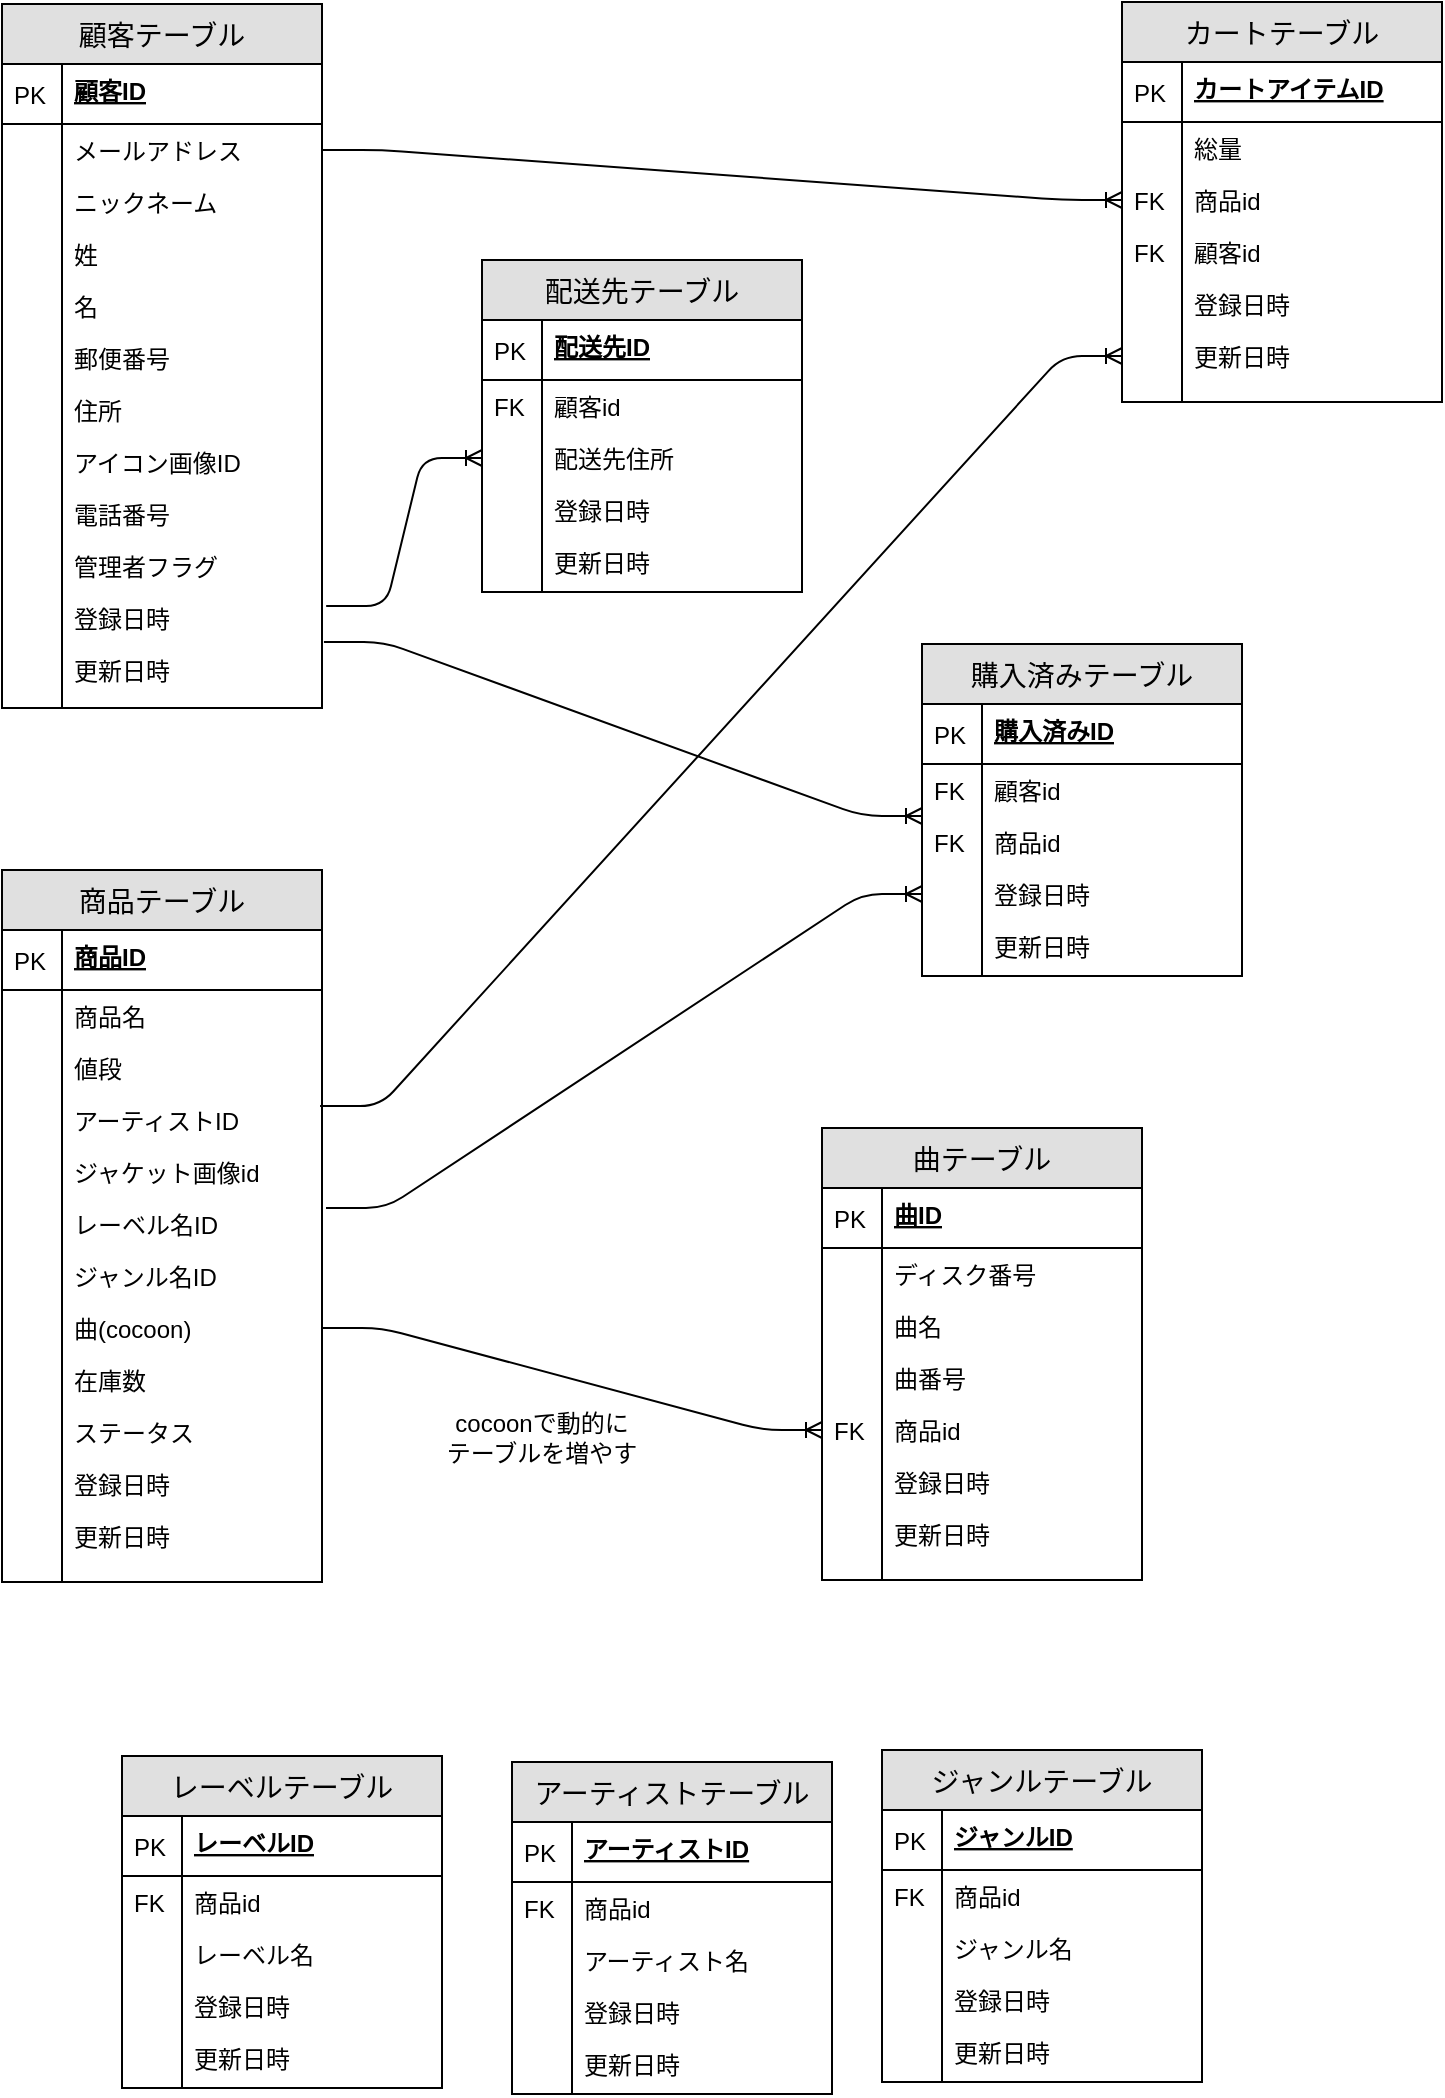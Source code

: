 <mxfile version="10.8.7" type="github"><diagram id="j4deBGUTTM5WUYpIcItX" name="ER"><mxGraphModel dx="918" dy="592" grid="1" gridSize="10" guides="1" tooltips="1" connect="1" arrows="1" fold="1" page="1" pageScale="1" pageWidth="2339" pageHeight="3300" math="0" shadow="0"><root><mxCell id="0"/><mxCell id="1" parent="0"/><mxCell id="TV6DeIS1_IVo76_vO-sN-1" value="顧客テーブル" style="swimlane;fontStyle=0;childLayout=stackLayout;horizontal=1;startSize=30;fillColor=#e0e0e0;horizontalStack=0;resizeParent=1;resizeParentMax=0;resizeLast=0;collapsible=1;marginBottom=0;swimlaneFillColor=#ffffff;align=center;fontSize=14;" parent="1" vertex="1"><mxGeometry x="40" y="40" width="160" height="352" as="geometry"/></mxCell><mxCell id="TV6DeIS1_IVo76_vO-sN-2" value="顧客ID&#10;" style="shape=partialRectangle;top=0;left=0;right=0;bottom=1;align=left;verticalAlign=top;fillColor=none;spacingLeft=34;spacingRight=4;overflow=hidden;rotatable=0;points=[[0,0.5],[1,0.5]];portConstraint=eastwest;dropTarget=0;fontStyle=5;fontSize=12;" parent="TV6DeIS1_IVo76_vO-sN-1" vertex="1"><mxGeometry y="30" width="160" height="30" as="geometry"/></mxCell><mxCell id="TV6DeIS1_IVo76_vO-sN-3" value="PK" style="shape=partialRectangle;top=0;left=0;bottom=0;fillColor=none;align=left;verticalAlign=middle;spacingLeft=4;spacingRight=4;overflow=hidden;rotatable=0;points=[];portConstraint=eastwest;part=1;fontSize=12;" parent="TV6DeIS1_IVo76_vO-sN-2" vertex="1" connectable="0"><mxGeometry width="30" height="30" as="geometry"/></mxCell><mxCell id="TV6DeIS1_IVo76_vO-sN-4" value="メールアドレス" style="shape=partialRectangle;top=0;left=0;right=0;bottom=0;align=left;verticalAlign=top;fillColor=none;spacingLeft=34;spacingRight=4;overflow=hidden;rotatable=0;points=[[0,0.5],[1,0.5]];portConstraint=eastwest;dropTarget=0;fontSize=12;" parent="TV6DeIS1_IVo76_vO-sN-1" vertex="1"><mxGeometry y="60" width="160" height="26" as="geometry"/></mxCell><mxCell id="TV6DeIS1_IVo76_vO-sN-5" value="" style="shape=partialRectangle;top=0;left=0;bottom=0;fillColor=none;align=left;verticalAlign=top;spacingLeft=4;spacingRight=4;overflow=hidden;rotatable=0;points=[];portConstraint=eastwest;part=1;fontSize=12;" parent="TV6DeIS1_IVo76_vO-sN-4" vertex="1" connectable="0"><mxGeometry width="30" height="26" as="geometry"/></mxCell><mxCell id="TV6DeIS1_IVo76_vO-sN-6" value="ニックネーム" style="shape=partialRectangle;top=0;left=0;right=0;bottom=0;align=left;verticalAlign=top;fillColor=none;spacingLeft=34;spacingRight=4;overflow=hidden;rotatable=0;points=[[0,0.5],[1,0.5]];portConstraint=eastwest;dropTarget=0;fontSize=12;" parent="TV6DeIS1_IVo76_vO-sN-1" vertex="1"><mxGeometry y="86" width="160" height="26" as="geometry"/></mxCell><mxCell id="TV6DeIS1_IVo76_vO-sN-7" value="" style="shape=partialRectangle;top=0;left=0;bottom=0;fillColor=none;align=left;verticalAlign=top;spacingLeft=4;spacingRight=4;overflow=hidden;rotatable=0;points=[];portConstraint=eastwest;part=1;fontSize=12;" parent="TV6DeIS1_IVo76_vO-sN-6" vertex="1" connectable="0"><mxGeometry width="30" height="26" as="geometry"/></mxCell><mxCell id="TV6DeIS1_IVo76_vO-sN-8" value="姓" style="shape=partialRectangle;top=0;left=0;right=0;bottom=0;align=left;verticalAlign=top;fillColor=none;spacingLeft=34;spacingRight=4;overflow=hidden;rotatable=0;points=[[0,0.5],[1,0.5]];portConstraint=eastwest;dropTarget=0;fontSize=12;" parent="TV6DeIS1_IVo76_vO-sN-1" vertex="1"><mxGeometry y="112" width="160" height="26" as="geometry"/></mxCell><mxCell id="TV6DeIS1_IVo76_vO-sN-9" value="" style="shape=partialRectangle;top=0;left=0;bottom=0;fillColor=none;align=left;verticalAlign=top;spacingLeft=4;spacingRight=4;overflow=hidden;rotatable=0;points=[];portConstraint=eastwest;part=1;fontSize=12;" parent="TV6DeIS1_IVo76_vO-sN-8" vertex="1" connectable="0"><mxGeometry width="30" height="26" as="geometry"/></mxCell><mxCell id="k_5sdyVenxP-10PPufpc-1" value="名" style="shape=partialRectangle;top=0;left=0;right=0;bottom=0;align=left;verticalAlign=top;fillColor=none;spacingLeft=34;spacingRight=4;overflow=hidden;rotatable=0;points=[[0,0.5],[1,0.5]];portConstraint=eastwest;dropTarget=0;fontSize=12;" parent="TV6DeIS1_IVo76_vO-sN-1" vertex="1"><mxGeometry y="138" width="160" height="26" as="geometry"/></mxCell><mxCell id="k_5sdyVenxP-10PPufpc-2" value="" style="shape=partialRectangle;top=0;left=0;bottom=0;fillColor=none;align=left;verticalAlign=top;spacingLeft=4;spacingRight=4;overflow=hidden;rotatable=0;points=[];portConstraint=eastwest;part=1;fontSize=12;" parent="k_5sdyVenxP-10PPufpc-1" vertex="1" connectable="0"><mxGeometry width="30" height="26" as="geometry"/></mxCell><mxCell id="R2SlFl2XiFBd5JuxxcRJ-7" value="郵便番号" style="shape=partialRectangle;top=0;left=0;right=0;bottom=0;align=left;verticalAlign=top;fillColor=none;spacingLeft=34;spacingRight=4;overflow=hidden;rotatable=0;points=[[0,0.5],[1,0.5]];portConstraint=eastwest;dropTarget=0;fontSize=12;" parent="TV6DeIS1_IVo76_vO-sN-1" vertex="1"><mxGeometry y="164" width="160" height="26" as="geometry"/></mxCell><mxCell id="R2SlFl2XiFBd5JuxxcRJ-8" value="" style="shape=partialRectangle;top=0;left=0;bottom=0;fillColor=none;align=left;verticalAlign=top;spacingLeft=4;spacingRight=4;overflow=hidden;rotatable=0;points=[];portConstraint=eastwest;part=1;fontSize=12;" parent="R2SlFl2XiFBd5JuxxcRJ-7" vertex="1" connectable="0"><mxGeometry width="30" height="26" as="geometry"/></mxCell><mxCell id="R2SlFl2XiFBd5JuxxcRJ-11" value="住所" style="shape=partialRectangle;top=0;left=0;right=0;bottom=0;align=left;verticalAlign=top;fillColor=none;spacingLeft=34;spacingRight=4;overflow=hidden;rotatable=0;points=[[0,0.5],[1,0.5]];portConstraint=eastwest;dropTarget=0;fontSize=12;" parent="TV6DeIS1_IVo76_vO-sN-1" vertex="1"><mxGeometry y="190" width="160" height="26" as="geometry"/></mxCell><mxCell id="R2SlFl2XiFBd5JuxxcRJ-12" value="" style="shape=partialRectangle;top=0;left=0;bottom=0;fillColor=none;align=left;verticalAlign=top;spacingLeft=4;spacingRight=4;overflow=hidden;rotatable=0;points=[];portConstraint=eastwest;part=1;fontSize=12;" parent="R2SlFl2XiFBd5JuxxcRJ-11" vertex="1" connectable="0"><mxGeometry width="30" height="26" as="geometry"/></mxCell><mxCell id="R2SlFl2XiFBd5JuxxcRJ-17" value="アイコン画像ID" style="shape=partialRectangle;top=0;left=0;right=0;bottom=0;align=left;verticalAlign=top;fillColor=none;spacingLeft=34;spacingRight=4;overflow=hidden;rotatable=0;points=[[0,0.5],[1,0.5]];portConstraint=eastwest;dropTarget=0;fontSize=12;" parent="TV6DeIS1_IVo76_vO-sN-1" vertex="1"><mxGeometry y="216" width="160" height="26" as="geometry"/></mxCell><mxCell id="R2SlFl2XiFBd5JuxxcRJ-18" value="" style="shape=partialRectangle;top=0;left=0;bottom=0;fillColor=none;align=left;verticalAlign=top;spacingLeft=4;spacingRight=4;overflow=hidden;rotatable=0;points=[];portConstraint=eastwest;part=1;fontSize=12;" parent="R2SlFl2XiFBd5JuxxcRJ-17" vertex="1" connectable="0"><mxGeometry width="30" height="26" as="geometry"/></mxCell><mxCell id="R2SlFl2XiFBd5JuxxcRJ-9" value="電話番号" style="shape=partialRectangle;top=0;left=0;right=0;bottom=0;align=left;verticalAlign=top;fillColor=none;spacingLeft=34;spacingRight=4;overflow=hidden;rotatable=0;points=[[0,0.5],[1,0.5]];portConstraint=eastwest;dropTarget=0;fontSize=12;" parent="TV6DeIS1_IVo76_vO-sN-1" vertex="1"><mxGeometry y="242" width="160" height="26" as="geometry"/></mxCell><mxCell id="R2SlFl2XiFBd5JuxxcRJ-10" value="" style="shape=partialRectangle;top=0;left=0;bottom=0;fillColor=none;align=left;verticalAlign=top;spacingLeft=4;spacingRight=4;overflow=hidden;rotatable=0;points=[];portConstraint=eastwest;part=1;fontSize=12;" parent="R2SlFl2XiFBd5JuxxcRJ-9" vertex="1" connectable="0"><mxGeometry width="30" height="26" as="geometry"/></mxCell><mxCell id="k_5sdyVenxP-10PPufpc-4" value="管理者フラグ" style="shape=partialRectangle;top=0;left=0;right=0;bottom=0;align=left;verticalAlign=top;fillColor=none;spacingLeft=34;spacingRight=4;overflow=hidden;rotatable=0;points=[[0,0.5],[1,0.5]];portConstraint=eastwest;dropTarget=0;fontSize=12;" parent="TV6DeIS1_IVo76_vO-sN-1" vertex="1"><mxGeometry y="268" width="160" height="26" as="geometry"/></mxCell><mxCell id="k_5sdyVenxP-10PPufpc-5" value="" style="shape=partialRectangle;top=0;left=0;bottom=0;fillColor=none;align=left;verticalAlign=top;spacingLeft=4;spacingRight=4;overflow=hidden;rotatable=0;points=[];portConstraint=eastwest;part=1;fontSize=12;" parent="k_5sdyVenxP-10PPufpc-4" vertex="1" connectable="0"><mxGeometry width="30" height="26" as="geometry"/></mxCell><mxCell id="R2SlFl2XiFBd5JuxxcRJ-15" value="登録日時" style="shape=partialRectangle;top=0;left=0;right=0;bottom=0;align=left;verticalAlign=top;fillColor=none;spacingLeft=34;spacingRight=4;overflow=hidden;rotatable=0;points=[[0,0.5],[1,0.5]];portConstraint=eastwest;dropTarget=0;fontSize=12;" parent="TV6DeIS1_IVo76_vO-sN-1" vertex="1"><mxGeometry y="294" width="160" height="26" as="geometry"/></mxCell><mxCell id="R2SlFl2XiFBd5JuxxcRJ-16" value="" style="shape=partialRectangle;top=0;left=0;bottom=0;fillColor=none;align=left;verticalAlign=top;spacingLeft=4;spacingRight=4;overflow=hidden;rotatable=0;points=[];portConstraint=eastwest;part=1;fontSize=12;" parent="R2SlFl2XiFBd5JuxxcRJ-15" vertex="1" connectable="0"><mxGeometry width="30" height="26" as="geometry"/></mxCell><mxCell id="R2SlFl2XiFBd5JuxxcRJ-13" value="更新日時" style="shape=partialRectangle;top=0;left=0;right=0;bottom=0;align=left;verticalAlign=top;fillColor=none;spacingLeft=34;spacingRight=4;overflow=hidden;rotatable=0;points=[[0,0.5],[1,0.5]];portConstraint=eastwest;dropTarget=0;fontSize=12;" parent="TV6DeIS1_IVo76_vO-sN-1" vertex="1"><mxGeometry y="320" width="160" height="26" as="geometry"/></mxCell><mxCell id="R2SlFl2XiFBd5JuxxcRJ-14" value="" style="shape=partialRectangle;top=0;left=0;bottom=0;fillColor=none;align=left;verticalAlign=top;spacingLeft=4;spacingRight=4;overflow=hidden;rotatable=0;points=[];portConstraint=eastwest;part=1;fontSize=12;" parent="R2SlFl2XiFBd5JuxxcRJ-13" vertex="1" connectable="0"><mxGeometry width="30" height="26" as="geometry"/></mxCell><mxCell id="TV6DeIS1_IVo76_vO-sN-10" value="" style="shape=partialRectangle;top=0;left=0;right=0;bottom=0;align=left;verticalAlign=top;fillColor=none;spacingLeft=34;spacingRight=4;overflow=hidden;rotatable=0;points=[[0,0.5],[1,0.5]];portConstraint=eastwest;dropTarget=0;fontSize=12;" parent="TV6DeIS1_IVo76_vO-sN-1" vertex="1"><mxGeometry y="346" width="160" height="6" as="geometry"/></mxCell><mxCell id="TV6DeIS1_IVo76_vO-sN-11" value="" style="shape=partialRectangle;top=0;left=0;bottom=0;fillColor=none;align=left;verticalAlign=top;spacingLeft=4;spacingRight=4;overflow=hidden;rotatable=0;points=[];portConstraint=eastwest;part=1;fontSize=12;" parent="TV6DeIS1_IVo76_vO-sN-10" vertex="1" connectable="0"><mxGeometry width="30" height="6" as="geometry"/></mxCell><mxCell id="R2SlFl2XiFBd5JuxxcRJ-26" value="商品テーブル" style="swimlane;fontStyle=0;childLayout=stackLayout;horizontal=1;startSize=30;fillColor=#e0e0e0;horizontalStack=0;resizeParent=1;resizeParentMax=0;resizeLast=0;collapsible=1;marginBottom=0;swimlaneFillColor=#ffffff;align=center;fontSize=14;" parent="1" vertex="1"><mxGeometry x="40" y="473" width="160" height="356" as="geometry"/></mxCell><mxCell id="R2SlFl2XiFBd5JuxxcRJ-27" value="商品ID&#10;" style="shape=partialRectangle;top=0;left=0;right=0;bottom=1;align=left;verticalAlign=top;fillColor=none;spacingLeft=34;spacingRight=4;overflow=hidden;rotatable=0;points=[[0,0.5],[1,0.5]];portConstraint=eastwest;dropTarget=0;fontStyle=5;fontSize=12;" parent="R2SlFl2XiFBd5JuxxcRJ-26" vertex="1"><mxGeometry y="30" width="160" height="30" as="geometry"/></mxCell><mxCell id="R2SlFl2XiFBd5JuxxcRJ-28" value="PK" style="shape=partialRectangle;top=0;left=0;bottom=0;fillColor=none;align=left;verticalAlign=middle;spacingLeft=4;spacingRight=4;overflow=hidden;rotatable=0;points=[];portConstraint=eastwest;part=1;fontSize=12;" parent="R2SlFl2XiFBd5JuxxcRJ-27" vertex="1" connectable="0"><mxGeometry width="30" height="30" as="geometry"/></mxCell><mxCell id="R2SlFl2XiFBd5JuxxcRJ-29" value="商品名" style="shape=partialRectangle;top=0;left=0;right=0;bottom=0;align=left;verticalAlign=top;fillColor=none;spacingLeft=34;spacingRight=4;overflow=hidden;rotatable=0;points=[[0,0.5],[1,0.5]];portConstraint=eastwest;dropTarget=0;fontSize=12;" parent="R2SlFl2XiFBd5JuxxcRJ-26" vertex="1"><mxGeometry y="60" width="160" height="26" as="geometry"/></mxCell><mxCell id="R2SlFl2XiFBd5JuxxcRJ-30" value="" style="shape=partialRectangle;top=0;left=0;bottom=0;fillColor=none;align=left;verticalAlign=top;spacingLeft=4;spacingRight=4;overflow=hidden;rotatable=0;points=[];portConstraint=eastwest;part=1;fontSize=12;" parent="R2SlFl2XiFBd5JuxxcRJ-29" vertex="1" connectable="0"><mxGeometry width="30" height="26" as="geometry"/></mxCell><mxCell id="R2SlFl2XiFBd5JuxxcRJ-31" value="値段" style="shape=partialRectangle;top=0;left=0;right=0;bottom=0;align=left;verticalAlign=top;fillColor=none;spacingLeft=34;spacingRight=4;overflow=hidden;rotatable=0;points=[[0,0.5],[1,0.5]];portConstraint=eastwest;dropTarget=0;fontSize=12;" parent="R2SlFl2XiFBd5JuxxcRJ-26" vertex="1"><mxGeometry y="86" width="160" height="26" as="geometry"/></mxCell><mxCell id="R2SlFl2XiFBd5JuxxcRJ-32" value="" style="shape=partialRectangle;top=0;left=0;bottom=0;fillColor=none;align=left;verticalAlign=top;spacingLeft=4;spacingRight=4;overflow=hidden;rotatable=0;points=[];portConstraint=eastwest;part=1;fontSize=12;" parent="R2SlFl2XiFBd5JuxxcRJ-31" vertex="1" connectable="0"><mxGeometry width="30" height="26" as="geometry"/></mxCell><mxCell id="R2SlFl2XiFBd5JuxxcRJ-33" value="アーティストID" style="shape=partialRectangle;top=0;left=0;right=0;bottom=0;align=left;verticalAlign=top;fillColor=none;spacingLeft=34;spacingRight=4;overflow=hidden;rotatable=0;points=[[0,0.5],[1,0.5]];portConstraint=eastwest;dropTarget=0;fontSize=12;" parent="R2SlFl2XiFBd5JuxxcRJ-26" vertex="1"><mxGeometry y="112" width="160" height="26" as="geometry"/></mxCell><mxCell id="R2SlFl2XiFBd5JuxxcRJ-34" value="" style="shape=partialRectangle;top=0;left=0;bottom=0;fillColor=none;align=left;verticalAlign=top;spacingLeft=4;spacingRight=4;overflow=hidden;rotatable=0;points=[];portConstraint=eastwest;part=1;fontSize=12;" parent="R2SlFl2XiFBd5JuxxcRJ-33" vertex="1" connectable="0"><mxGeometry width="30" height="26" as="geometry"/></mxCell><mxCell id="R2SlFl2XiFBd5JuxxcRJ-35" value="ジャケット画像id" style="shape=partialRectangle;top=0;left=0;right=0;bottom=0;align=left;verticalAlign=top;fillColor=none;spacingLeft=34;spacingRight=4;overflow=hidden;rotatable=0;points=[[0,0.5],[1,0.5]];portConstraint=eastwest;dropTarget=0;fontSize=12;" parent="R2SlFl2XiFBd5JuxxcRJ-26" vertex="1"><mxGeometry y="138" width="160" height="26" as="geometry"/></mxCell><mxCell id="R2SlFl2XiFBd5JuxxcRJ-36" value="" style="shape=partialRectangle;top=0;left=0;bottom=0;fillColor=none;align=left;verticalAlign=top;spacingLeft=4;spacingRight=4;overflow=hidden;rotatable=0;points=[];portConstraint=eastwest;part=1;fontSize=12;" parent="R2SlFl2XiFBd5JuxxcRJ-35" vertex="1" connectable="0"><mxGeometry width="30" height="26" as="geometry"/></mxCell><mxCell id="R2SlFl2XiFBd5JuxxcRJ-37" value="レーベル名ID" style="shape=partialRectangle;top=0;left=0;right=0;bottom=0;align=left;verticalAlign=top;fillColor=none;spacingLeft=34;spacingRight=4;overflow=hidden;rotatable=0;points=[[0,0.5],[1,0.5]];portConstraint=eastwest;dropTarget=0;fontSize=12;" parent="R2SlFl2XiFBd5JuxxcRJ-26" vertex="1"><mxGeometry y="164" width="160" height="26" as="geometry"/></mxCell><mxCell id="R2SlFl2XiFBd5JuxxcRJ-38" value="" style="shape=partialRectangle;top=0;left=0;bottom=0;fillColor=none;align=left;verticalAlign=top;spacingLeft=4;spacingRight=4;overflow=hidden;rotatable=0;points=[];portConstraint=eastwest;part=1;fontSize=12;" parent="R2SlFl2XiFBd5JuxxcRJ-37" vertex="1" connectable="0"><mxGeometry width="30" height="26" as="geometry"/></mxCell><mxCell id="R2SlFl2XiFBd5JuxxcRJ-39" value="ジャンル名ID" style="shape=partialRectangle;top=0;left=0;right=0;bottom=0;align=left;verticalAlign=top;fillColor=none;spacingLeft=34;spacingRight=4;overflow=hidden;rotatable=0;points=[[0,0.5],[1,0.5]];portConstraint=eastwest;dropTarget=0;fontSize=12;" parent="R2SlFl2XiFBd5JuxxcRJ-26" vertex="1"><mxGeometry y="190" width="160" height="26" as="geometry"/></mxCell><mxCell id="R2SlFl2XiFBd5JuxxcRJ-40" value="" style="shape=partialRectangle;top=0;left=0;bottom=0;fillColor=none;align=left;verticalAlign=top;spacingLeft=4;spacingRight=4;overflow=hidden;rotatable=0;points=[];portConstraint=eastwest;part=1;fontSize=12;" parent="R2SlFl2XiFBd5JuxxcRJ-39" vertex="1" connectable="0"><mxGeometry width="30" height="26" as="geometry"/></mxCell><mxCell id="R2SlFl2XiFBd5JuxxcRJ-41" value="曲(cocoon)" style="shape=partialRectangle;top=0;left=0;right=0;bottom=0;align=left;verticalAlign=top;fillColor=none;spacingLeft=34;spacingRight=4;overflow=hidden;rotatable=0;points=[[0,0.5],[1,0.5]];portConstraint=eastwest;dropTarget=0;fontSize=12;" parent="R2SlFl2XiFBd5JuxxcRJ-26" vertex="1"><mxGeometry y="216" width="160" height="26" as="geometry"/></mxCell><mxCell id="R2SlFl2XiFBd5JuxxcRJ-42" value="" style="shape=partialRectangle;top=0;left=0;bottom=0;fillColor=none;align=left;verticalAlign=top;spacingLeft=4;spacingRight=4;overflow=hidden;rotatable=0;points=[];portConstraint=eastwest;part=1;fontSize=12;" parent="R2SlFl2XiFBd5JuxxcRJ-41" vertex="1" connectable="0"><mxGeometry width="30" height="26" as="geometry"/></mxCell><mxCell id="k_5sdyVenxP-10PPufpc-21" value="在庫数" style="shape=partialRectangle;top=0;left=0;right=0;bottom=0;align=left;verticalAlign=top;fillColor=none;spacingLeft=34;spacingRight=4;overflow=hidden;rotatable=0;points=[[0,0.5],[1,0.5]];portConstraint=eastwest;dropTarget=0;fontSize=12;" parent="R2SlFl2XiFBd5JuxxcRJ-26" vertex="1"><mxGeometry y="242" width="160" height="26" as="geometry"/></mxCell><mxCell id="k_5sdyVenxP-10PPufpc-22" value="" style="shape=partialRectangle;top=0;left=0;bottom=0;fillColor=none;align=left;verticalAlign=top;spacingLeft=4;spacingRight=4;overflow=hidden;rotatable=0;points=[];portConstraint=eastwest;part=1;fontSize=12;" parent="k_5sdyVenxP-10PPufpc-21" vertex="1" connectable="0"><mxGeometry width="30" height="26" as="geometry"/></mxCell><mxCell id="R2SlFl2XiFBd5JuxxcRJ-43" value="ステータス" style="shape=partialRectangle;top=0;left=0;right=0;bottom=0;align=left;verticalAlign=top;fillColor=none;spacingLeft=34;spacingRight=4;overflow=hidden;rotatable=0;points=[[0,0.5],[1,0.5]];portConstraint=eastwest;dropTarget=0;fontSize=12;" parent="R2SlFl2XiFBd5JuxxcRJ-26" vertex="1"><mxGeometry y="268" width="160" height="26" as="geometry"/></mxCell><mxCell id="R2SlFl2XiFBd5JuxxcRJ-44" value="" style="shape=partialRectangle;top=0;left=0;bottom=0;fillColor=none;align=left;verticalAlign=top;spacingLeft=4;spacingRight=4;overflow=hidden;rotatable=0;points=[];portConstraint=eastwest;part=1;fontSize=12;" parent="R2SlFl2XiFBd5JuxxcRJ-43" vertex="1" connectable="0"><mxGeometry width="30" height="26" as="geometry"/></mxCell><mxCell id="R2SlFl2XiFBd5JuxxcRJ-45" value="登録日時" style="shape=partialRectangle;top=0;left=0;right=0;bottom=0;align=left;verticalAlign=top;fillColor=none;spacingLeft=34;spacingRight=4;overflow=hidden;rotatable=0;points=[[0,0.5],[1,0.5]];portConstraint=eastwest;dropTarget=0;fontSize=12;" parent="R2SlFl2XiFBd5JuxxcRJ-26" vertex="1"><mxGeometry y="294" width="160" height="26" as="geometry"/></mxCell><mxCell id="R2SlFl2XiFBd5JuxxcRJ-46" value="" style="shape=partialRectangle;top=0;left=0;bottom=0;fillColor=none;align=left;verticalAlign=top;spacingLeft=4;spacingRight=4;overflow=hidden;rotatable=0;points=[];portConstraint=eastwest;part=1;fontSize=12;" parent="R2SlFl2XiFBd5JuxxcRJ-45" vertex="1" connectable="0"><mxGeometry width="30" height="26" as="geometry"/></mxCell><mxCell id="R2SlFl2XiFBd5JuxxcRJ-49" value="更新日時" style="shape=partialRectangle;top=0;left=0;right=0;bottom=0;align=left;verticalAlign=top;fillColor=none;spacingLeft=34;spacingRight=4;overflow=hidden;rotatable=0;points=[[0,0.5],[1,0.5]];portConstraint=eastwest;dropTarget=0;fontSize=12;" parent="R2SlFl2XiFBd5JuxxcRJ-26" vertex="1"><mxGeometry y="320" width="160" height="26" as="geometry"/></mxCell><mxCell id="R2SlFl2XiFBd5JuxxcRJ-50" value="" style="shape=partialRectangle;top=0;left=0;bottom=0;fillColor=none;align=left;verticalAlign=top;spacingLeft=4;spacingRight=4;overflow=hidden;rotatable=0;points=[];portConstraint=eastwest;part=1;fontSize=12;" parent="R2SlFl2XiFBd5JuxxcRJ-49" vertex="1" connectable="0"><mxGeometry width="30" height="26" as="geometry"/></mxCell><mxCell id="R2SlFl2XiFBd5JuxxcRJ-47" value="" style="shape=partialRectangle;top=0;left=0;right=0;bottom=0;align=left;verticalAlign=top;fillColor=none;spacingLeft=34;spacingRight=4;overflow=hidden;rotatable=0;points=[[0,0.5],[1,0.5]];portConstraint=eastwest;dropTarget=0;fontSize=12;" parent="R2SlFl2XiFBd5JuxxcRJ-26" vertex="1"><mxGeometry y="346" width="160" height="10" as="geometry"/></mxCell><mxCell id="R2SlFl2XiFBd5JuxxcRJ-48" value="" style="shape=partialRectangle;top=0;left=0;bottom=0;fillColor=none;align=left;verticalAlign=top;spacingLeft=4;spacingRight=4;overflow=hidden;rotatable=0;points=[];portConstraint=eastwest;part=1;fontSize=12;" parent="R2SlFl2XiFBd5JuxxcRJ-47" vertex="1" connectable="0"><mxGeometry width="30" height="10" as="geometry"/></mxCell><mxCell id="R2SlFl2XiFBd5JuxxcRJ-51" value="曲テーブル" style="swimlane;fontStyle=0;childLayout=stackLayout;horizontal=1;startSize=30;fillColor=#e0e0e0;horizontalStack=0;resizeParent=1;resizeParentMax=0;resizeLast=0;collapsible=1;marginBottom=0;swimlaneFillColor=#ffffff;align=center;fontSize=14;" parent="1" vertex="1"><mxGeometry x="450" y="602" width="160" height="226" as="geometry"/></mxCell><mxCell id="R2SlFl2XiFBd5JuxxcRJ-52" value="曲ID&#10;" style="shape=partialRectangle;top=0;left=0;right=0;bottom=1;align=left;verticalAlign=top;fillColor=none;spacingLeft=34;spacingRight=4;overflow=hidden;rotatable=0;points=[[0,0.5],[1,0.5]];portConstraint=eastwest;dropTarget=0;fontStyle=5;fontSize=12;" parent="R2SlFl2XiFBd5JuxxcRJ-51" vertex="1"><mxGeometry y="30" width="160" height="30" as="geometry"/></mxCell><mxCell id="R2SlFl2XiFBd5JuxxcRJ-53" value="PK" style="shape=partialRectangle;top=0;left=0;bottom=0;fillColor=none;align=left;verticalAlign=middle;spacingLeft=4;spacingRight=4;overflow=hidden;rotatable=0;points=[];portConstraint=eastwest;part=1;fontSize=12;" parent="R2SlFl2XiFBd5JuxxcRJ-52" vertex="1" connectable="0"><mxGeometry width="30" height="30" as="geometry"/></mxCell><mxCell id="k_5sdyVenxP-10PPufpc-57" value="ディスク番号" style="shape=partialRectangle;top=0;left=0;right=0;bottom=0;align=left;verticalAlign=top;fillColor=none;spacingLeft=34;spacingRight=4;overflow=hidden;rotatable=0;points=[[0,0.5],[1,0.5]];portConstraint=eastwest;dropTarget=0;fontSize=12;" parent="R2SlFl2XiFBd5JuxxcRJ-51" vertex="1"><mxGeometry y="60" width="160" height="26" as="geometry"/></mxCell><mxCell id="k_5sdyVenxP-10PPufpc-58" value="" style="shape=partialRectangle;top=0;left=0;bottom=0;fillColor=none;align=left;verticalAlign=top;spacingLeft=4;spacingRight=4;overflow=hidden;rotatable=0;points=[];portConstraint=eastwest;part=1;fontSize=12;" parent="k_5sdyVenxP-10PPufpc-57" vertex="1" connectable="0"><mxGeometry width="30" height="26" as="geometry"/></mxCell><mxCell id="R2SlFl2XiFBd5JuxxcRJ-54" value="曲名" style="shape=partialRectangle;top=0;left=0;right=0;bottom=0;align=left;verticalAlign=top;fillColor=none;spacingLeft=34;spacingRight=4;overflow=hidden;rotatable=0;points=[[0,0.5],[1,0.5]];portConstraint=eastwest;dropTarget=0;fontSize=12;" parent="R2SlFl2XiFBd5JuxxcRJ-51" vertex="1"><mxGeometry y="86" width="160" height="26" as="geometry"/></mxCell><mxCell id="R2SlFl2XiFBd5JuxxcRJ-55" value="" style="shape=partialRectangle;top=0;left=0;bottom=0;fillColor=none;align=left;verticalAlign=top;spacingLeft=4;spacingRight=4;overflow=hidden;rotatable=0;points=[];portConstraint=eastwest;part=1;fontSize=12;" parent="R2SlFl2XiFBd5JuxxcRJ-54" vertex="1" connectable="0"><mxGeometry width="30" height="26" as="geometry"/></mxCell><mxCell id="k_5sdyVenxP-10PPufpc-25" value="曲番号&#10;&#10;" style="shape=partialRectangle;top=0;left=0;right=0;bottom=0;align=left;verticalAlign=top;fillColor=none;spacingLeft=34;spacingRight=4;overflow=hidden;rotatable=0;points=[[0,0.5],[1,0.5]];portConstraint=eastwest;dropTarget=0;fontSize=12;" parent="R2SlFl2XiFBd5JuxxcRJ-51" vertex="1"><mxGeometry y="112" width="160" height="26" as="geometry"/></mxCell><mxCell id="k_5sdyVenxP-10PPufpc-26" value="" style="shape=partialRectangle;top=0;left=0;bottom=0;fillColor=none;align=left;verticalAlign=top;spacingLeft=4;spacingRight=4;overflow=hidden;rotatable=0;points=[];portConstraint=eastwest;part=1;fontSize=12;" parent="k_5sdyVenxP-10PPufpc-25" vertex="1" connectable="0"><mxGeometry width="30" height="26" as="geometry"/></mxCell><mxCell id="R2SlFl2XiFBd5JuxxcRJ-56" value="商品id" style="shape=partialRectangle;top=0;left=0;right=0;bottom=0;align=left;verticalAlign=top;fillColor=none;spacingLeft=34;spacingRight=4;overflow=hidden;rotatable=0;points=[[0,0.5],[1,0.5]];portConstraint=eastwest;dropTarget=0;fontSize=12;" parent="R2SlFl2XiFBd5JuxxcRJ-51" vertex="1"><mxGeometry y="138" width="160" height="26" as="geometry"/></mxCell><mxCell id="R2SlFl2XiFBd5JuxxcRJ-57" value="FK&#10;&#10;" style="shape=partialRectangle;top=0;left=0;bottom=0;fillColor=none;align=left;verticalAlign=top;spacingLeft=4;spacingRight=4;overflow=hidden;rotatable=0;points=[];portConstraint=eastwest;part=1;fontSize=12;" parent="R2SlFl2XiFBd5JuxxcRJ-56" vertex="1" connectable="0"><mxGeometry width="30" height="26" as="geometry"/></mxCell><mxCell id="R2SlFl2XiFBd5JuxxcRJ-70" value="登録日時" style="shape=partialRectangle;top=0;left=0;right=0;bottom=0;align=left;verticalAlign=top;fillColor=none;spacingLeft=34;spacingRight=4;overflow=hidden;rotatable=0;points=[[0,0.5],[1,0.5]];portConstraint=eastwest;dropTarget=0;fontSize=12;" parent="R2SlFl2XiFBd5JuxxcRJ-51" vertex="1"><mxGeometry y="164" width="160" height="26" as="geometry"/></mxCell><mxCell id="R2SlFl2XiFBd5JuxxcRJ-71" value="" style="shape=partialRectangle;top=0;left=0;bottom=0;fillColor=none;align=left;verticalAlign=top;spacingLeft=4;spacingRight=4;overflow=hidden;rotatable=0;points=[];portConstraint=eastwest;part=1;fontSize=12;" parent="R2SlFl2XiFBd5JuxxcRJ-70" vertex="1" connectable="0"><mxGeometry width="30" height="26" as="geometry"/></mxCell><mxCell id="R2SlFl2XiFBd5JuxxcRJ-72" value="更新日時" style="shape=partialRectangle;top=0;left=0;right=0;bottom=0;align=left;verticalAlign=top;fillColor=none;spacingLeft=34;spacingRight=4;overflow=hidden;rotatable=0;points=[[0,0.5],[1,0.5]];portConstraint=eastwest;dropTarget=0;fontSize=12;" parent="R2SlFl2XiFBd5JuxxcRJ-51" vertex="1"><mxGeometry y="190" width="160" height="26" as="geometry"/></mxCell><mxCell id="R2SlFl2XiFBd5JuxxcRJ-73" value="" style="shape=partialRectangle;top=0;left=0;bottom=0;fillColor=none;align=left;verticalAlign=top;spacingLeft=4;spacingRight=4;overflow=hidden;rotatable=0;points=[];portConstraint=eastwest;part=1;fontSize=12;" parent="R2SlFl2XiFBd5JuxxcRJ-72" vertex="1" connectable="0"><mxGeometry width="30" height="26" as="geometry"/></mxCell><mxCell id="R2SlFl2XiFBd5JuxxcRJ-74" value="" style="shape=partialRectangle;top=0;left=0;right=0;bottom=0;align=left;verticalAlign=top;fillColor=none;spacingLeft=34;spacingRight=4;overflow=hidden;rotatable=0;points=[[0,0.5],[1,0.5]];portConstraint=eastwest;dropTarget=0;fontSize=12;" parent="R2SlFl2XiFBd5JuxxcRJ-51" vertex="1"><mxGeometry y="216" width="160" height="10" as="geometry"/></mxCell><mxCell id="R2SlFl2XiFBd5JuxxcRJ-75" value="" style="shape=partialRectangle;top=0;left=0;bottom=0;fillColor=none;align=left;verticalAlign=top;spacingLeft=4;spacingRight=4;overflow=hidden;rotatable=0;points=[];portConstraint=eastwest;part=1;fontSize=12;" parent="R2SlFl2XiFBd5JuxxcRJ-74" vertex="1" connectable="0"><mxGeometry width="30" height="10" as="geometry"/></mxCell><mxCell id="R2SlFl2XiFBd5JuxxcRJ-89" value="カートテーブル" style="swimlane;fontStyle=0;childLayout=stackLayout;horizontal=1;startSize=30;fillColor=#e0e0e0;horizontalStack=0;resizeParent=1;resizeParentMax=0;resizeLast=0;collapsible=1;marginBottom=0;swimlaneFillColor=#ffffff;align=center;fontSize=14;" parent="1" vertex="1"><mxGeometry x="600" y="39" width="160" height="200" as="geometry"/></mxCell><mxCell id="R2SlFl2XiFBd5JuxxcRJ-90" value="カートアイテムID&#10;" style="shape=partialRectangle;top=0;left=0;right=0;bottom=1;align=left;verticalAlign=top;fillColor=none;spacingLeft=34;spacingRight=4;overflow=hidden;rotatable=0;points=[[0,0.5],[1,0.5]];portConstraint=eastwest;dropTarget=0;fontStyle=5;fontSize=12;" parent="R2SlFl2XiFBd5JuxxcRJ-89" vertex="1"><mxGeometry y="30" width="160" height="30" as="geometry"/></mxCell><mxCell id="R2SlFl2XiFBd5JuxxcRJ-91" value="PK" style="shape=partialRectangle;top=0;left=0;bottom=0;fillColor=none;align=left;verticalAlign=middle;spacingLeft=4;spacingRight=4;overflow=hidden;rotatable=0;points=[];portConstraint=eastwest;part=1;fontSize=12;" parent="R2SlFl2XiFBd5JuxxcRJ-90" vertex="1" connectable="0"><mxGeometry width="30" height="30" as="geometry"/></mxCell><mxCell id="R2SlFl2XiFBd5JuxxcRJ-92" value="総量" style="shape=partialRectangle;top=0;left=0;right=0;bottom=0;align=left;verticalAlign=top;fillColor=none;spacingLeft=34;spacingRight=4;overflow=hidden;rotatable=0;points=[[0,0.5],[1,0.5]];portConstraint=eastwest;dropTarget=0;fontSize=12;" parent="R2SlFl2XiFBd5JuxxcRJ-89" vertex="1"><mxGeometry y="60" width="160" height="26" as="geometry"/></mxCell><mxCell id="R2SlFl2XiFBd5JuxxcRJ-93" value="" style="shape=partialRectangle;top=0;left=0;bottom=0;fillColor=none;align=left;verticalAlign=top;spacingLeft=4;spacingRight=4;overflow=hidden;rotatable=0;points=[];portConstraint=eastwest;part=1;fontSize=12;" parent="R2SlFl2XiFBd5JuxxcRJ-92" vertex="1" connectable="0"><mxGeometry width="30" height="26" as="geometry"/></mxCell><mxCell id="R2SlFl2XiFBd5JuxxcRJ-94" value="商品id" style="shape=partialRectangle;top=0;left=0;right=0;bottom=0;align=left;verticalAlign=top;fillColor=none;spacingLeft=34;spacingRight=4;overflow=hidden;rotatable=0;points=[[0,0.5],[1,0.5]];portConstraint=eastwest;dropTarget=0;fontSize=12;" parent="R2SlFl2XiFBd5JuxxcRJ-89" vertex="1"><mxGeometry y="86" width="160" height="26" as="geometry"/></mxCell><mxCell id="R2SlFl2XiFBd5JuxxcRJ-95" value="FK" style="shape=partialRectangle;top=0;left=0;bottom=0;fillColor=none;align=left;verticalAlign=top;spacingLeft=4;spacingRight=4;overflow=hidden;rotatable=0;points=[];portConstraint=eastwest;part=1;fontSize=12;" parent="R2SlFl2XiFBd5JuxxcRJ-94" vertex="1" connectable="0"><mxGeometry width="30" height="26" as="geometry"/></mxCell><mxCell id="k_5sdyVenxP-10PPufpc-23" value="顧客id" style="shape=partialRectangle;top=0;left=0;right=0;bottom=0;align=left;verticalAlign=top;fillColor=none;spacingLeft=34;spacingRight=4;overflow=hidden;rotatable=0;points=[[0,0.5],[1,0.5]];portConstraint=eastwest;dropTarget=0;fontSize=12;" parent="R2SlFl2XiFBd5JuxxcRJ-89" vertex="1"><mxGeometry y="112" width="160" height="26" as="geometry"/></mxCell><mxCell id="k_5sdyVenxP-10PPufpc-24" value="FK" style="shape=partialRectangle;top=0;left=0;bottom=0;fillColor=none;align=left;verticalAlign=top;spacingLeft=4;spacingRight=4;overflow=hidden;rotatable=0;points=[];portConstraint=eastwest;part=1;fontSize=12;" parent="k_5sdyVenxP-10PPufpc-23" vertex="1" connectable="0"><mxGeometry width="30" height="26" as="geometry"/></mxCell><mxCell id="R2SlFl2XiFBd5JuxxcRJ-102" value="登録日時" style="shape=partialRectangle;top=0;left=0;right=0;bottom=0;align=left;verticalAlign=top;fillColor=none;spacingLeft=34;spacingRight=4;overflow=hidden;rotatable=0;points=[[0,0.5],[1,0.5]];portConstraint=eastwest;dropTarget=0;fontSize=12;" parent="R2SlFl2XiFBd5JuxxcRJ-89" vertex="1"><mxGeometry y="138" width="160" height="26" as="geometry"/></mxCell><mxCell id="R2SlFl2XiFBd5JuxxcRJ-103" value="" style="shape=partialRectangle;top=0;left=0;bottom=0;fillColor=none;align=left;verticalAlign=top;spacingLeft=4;spacingRight=4;overflow=hidden;rotatable=0;points=[];portConstraint=eastwest;part=1;fontSize=12;" parent="R2SlFl2XiFBd5JuxxcRJ-102" vertex="1" connectable="0"><mxGeometry width="30" height="26" as="geometry"/></mxCell><mxCell id="R2SlFl2XiFBd5JuxxcRJ-104" value="更新日時" style="shape=partialRectangle;top=0;left=0;right=0;bottom=0;align=left;verticalAlign=top;fillColor=none;spacingLeft=34;spacingRight=4;overflow=hidden;rotatable=0;points=[[0,0.5],[1,0.5]];portConstraint=eastwest;dropTarget=0;fontSize=12;" parent="R2SlFl2XiFBd5JuxxcRJ-89" vertex="1"><mxGeometry y="164" width="160" height="26" as="geometry"/></mxCell><mxCell id="R2SlFl2XiFBd5JuxxcRJ-105" value="" style="shape=partialRectangle;top=0;left=0;bottom=0;fillColor=none;align=left;verticalAlign=top;spacingLeft=4;spacingRight=4;overflow=hidden;rotatable=0;points=[];portConstraint=eastwest;part=1;fontSize=12;" parent="R2SlFl2XiFBd5JuxxcRJ-104" vertex="1" connectable="0"><mxGeometry width="30" height="26" as="geometry"/></mxCell><mxCell id="R2SlFl2XiFBd5JuxxcRJ-96" value="" style="shape=partialRectangle;top=0;left=0;right=0;bottom=0;align=left;verticalAlign=top;fillColor=none;spacingLeft=34;spacingRight=4;overflow=hidden;rotatable=0;points=[[0,0.5],[1,0.5]];portConstraint=eastwest;dropTarget=0;fontSize=12;" parent="R2SlFl2XiFBd5JuxxcRJ-89" vertex="1"><mxGeometry y="190" width="160" height="10" as="geometry"/></mxCell><mxCell id="R2SlFl2XiFBd5JuxxcRJ-97" value="" style="shape=partialRectangle;top=0;left=0;bottom=0;fillColor=none;align=left;verticalAlign=top;spacingLeft=4;spacingRight=4;overflow=hidden;rotatable=0;points=[];portConstraint=eastwest;part=1;fontSize=12;" parent="R2SlFl2XiFBd5JuxxcRJ-96" vertex="1" connectable="0"><mxGeometry width="30" height="10" as="geometry"/></mxCell><mxCell id="hug1q_7HtVPXrQa2IyX--4" value="" style="edgeStyle=entityRelationEdgeStyle;fontSize=12;html=1;endArrow=ERoneToMany;entryX=0;entryY=0.5;entryDx=0;entryDy=0;exitX=1;exitY=0.5;exitDx=0;exitDy=0;" parent="1" source="TV6DeIS1_IVo76_vO-sN-4" target="R2SlFl2XiFBd5JuxxcRJ-94" edge="1"><mxGeometry width="100" height="100" relative="1" as="geometry"><mxPoint x="190" y="250" as="sourcePoint"/><mxPoint x="280" y="137" as="targetPoint"/></mxGeometry></mxCell><mxCell id="hug1q_7HtVPXrQa2IyX--5" value="cocoonで動的にテーブルを増やす" style="text;html=1;strokeColor=none;fillColor=none;align=center;verticalAlign=middle;whiteSpace=wrap;rounded=0;" parent="1" vertex="1"><mxGeometry x="260" y="747" width="100" height="20" as="geometry"/></mxCell><mxCell id="k_5sdyVenxP-10PPufpc-3" value="" style="edgeStyle=entityRelationEdgeStyle;fontSize=12;html=1;endArrow=ERoneToMany;entryX=0;entryY=0.5;entryDx=0;entryDy=0;exitX=0.994;exitY=0.231;exitDx=0;exitDy=0;exitPerimeter=0;" parent="1" source="R2SlFl2XiFBd5JuxxcRJ-33" target="R2SlFl2XiFBd5JuxxcRJ-104" edge="1"><mxGeometry width="100" height="100" relative="1" as="geometry"><mxPoint x="190" y="590" as="sourcePoint"/><mxPoint x="290" y="490" as="targetPoint"/></mxGeometry></mxCell><mxCell id="k_5sdyVenxP-10PPufpc-6" value="" style="edgeStyle=entityRelationEdgeStyle;fontSize=12;html=1;endArrow=ERoneToMany;entryX=0;entryY=0.5;entryDx=0;entryDy=0;exitX=1;exitY=0.5;exitDx=0;exitDy=0;" parent="1" source="R2SlFl2XiFBd5JuxxcRJ-41" target="R2SlFl2XiFBd5JuxxcRJ-56" edge="1"><mxGeometry width="100" height="100" relative="1" as="geometry"><mxPoint x="190" y="780" as="sourcePoint"/><mxPoint x="290" y="680" as="targetPoint"/></mxGeometry></mxCell><mxCell id="k_5sdyVenxP-10PPufpc-7" value="配送先テーブル" style="swimlane;fontStyle=0;childLayout=stackLayout;horizontal=1;startSize=30;fillColor=#e0e0e0;horizontalStack=0;resizeParent=1;resizeParentMax=0;resizeLast=0;collapsible=1;marginBottom=0;swimlaneFillColor=#ffffff;align=center;fontSize=14;" parent="1" vertex="1"><mxGeometry x="280" y="168" width="160" height="166" as="geometry"/></mxCell><mxCell id="k_5sdyVenxP-10PPufpc-8" value="配送先ID&#10;" style="shape=partialRectangle;top=0;left=0;right=0;bottom=1;align=left;verticalAlign=top;fillColor=none;spacingLeft=34;spacingRight=4;overflow=hidden;rotatable=0;points=[[0,0.5],[1,0.5]];portConstraint=eastwest;dropTarget=0;fontStyle=5;fontSize=12;" parent="k_5sdyVenxP-10PPufpc-7" vertex="1"><mxGeometry y="30" width="160" height="30" as="geometry"/></mxCell><mxCell id="k_5sdyVenxP-10PPufpc-9" value="PK" style="shape=partialRectangle;top=0;left=0;bottom=0;fillColor=none;align=left;verticalAlign=middle;spacingLeft=4;spacingRight=4;overflow=hidden;rotatable=0;points=[];portConstraint=eastwest;part=1;fontSize=12;" parent="k_5sdyVenxP-10PPufpc-8" vertex="1" connectable="0"><mxGeometry width="30" height="30" as="geometry"/></mxCell><mxCell id="k_5sdyVenxP-10PPufpc-10" value="顧客id" style="shape=partialRectangle;top=0;left=0;right=0;bottom=0;align=left;verticalAlign=top;fillColor=none;spacingLeft=34;spacingRight=4;overflow=hidden;rotatable=0;points=[[0,0.5],[1,0.5]];portConstraint=eastwest;dropTarget=0;fontSize=12;" parent="k_5sdyVenxP-10PPufpc-7" vertex="1"><mxGeometry y="60" width="160" height="26" as="geometry"/></mxCell><mxCell id="k_5sdyVenxP-10PPufpc-11" value="FK&#10;&#10;" style="shape=partialRectangle;top=0;left=0;bottom=0;fillColor=none;align=left;verticalAlign=top;spacingLeft=4;spacingRight=4;overflow=hidden;rotatable=0;points=[];portConstraint=eastwest;part=1;fontSize=12;" parent="k_5sdyVenxP-10PPufpc-10" vertex="1" connectable="0"><mxGeometry width="30" height="26" as="geometry"/></mxCell><mxCell id="k_5sdyVenxP-10PPufpc-18" value="配送先住所" style="shape=partialRectangle;top=0;left=0;right=0;bottom=0;align=left;verticalAlign=top;fillColor=none;spacingLeft=34;spacingRight=4;overflow=hidden;rotatable=0;points=[[0,0.5],[1,0.5]];portConstraint=eastwest;dropTarget=0;fontSize=12;" parent="k_5sdyVenxP-10PPufpc-7" vertex="1"><mxGeometry y="86" width="160" height="26" as="geometry"/></mxCell><mxCell id="k_5sdyVenxP-10PPufpc-19" value="" style="shape=partialRectangle;top=0;left=0;bottom=0;fillColor=none;align=left;verticalAlign=top;spacingLeft=4;spacingRight=4;overflow=hidden;rotatable=0;points=[];portConstraint=eastwest;part=1;fontSize=12;" parent="k_5sdyVenxP-10PPufpc-18" vertex="1" connectable="0"><mxGeometry width="30" height="26" as="geometry"/></mxCell><mxCell id="k_5sdyVenxP-10PPufpc-12" value="登録日時" style="shape=partialRectangle;top=0;left=0;right=0;bottom=0;align=left;verticalAlign=top;fillColor=none;spacingLeft=34;spacingRight=4;overflow=hidden;rotatable=0;points=[[0,0.5],[1,0.5]];portConstraint=eastwest;dropTarget=0;fontSize=12;" parent="k_5sdyVenxP-10PPufpc-7" vertex="1"><mxGeometry y="112" width="160" height="26" as="geometry"/></mxCell><mxCell id="k_5sdyVenxP-10PPufpc-13" value="" style="shape=partialRectangle;top=0;left=0;bottom=0;fillColor=none;align=left;verticalAlign=top;spacingLeft=4;spacingRight=4;overflow=hidden;rotatable=0;points=[];portConstraint=eastwest;part=1;fontSize=12;" parent="k_5sdyVenxP-10PPufpc-12" vertex="1" connectable="0"><mxGeometry width="30" height="26" as="geometry"/></mxCell><mxCell id="k_5sdyVenxP-10PPufpc-14" value="更新日時" style="shape=partialRectangle;top=0;left=0;right=0;bottom=0;align=left;verticalAlign=top;fillColor=none;spacingLeft=34;spacingRight=4;overflow=hidden;rotatable=0;points=[[0,0.5],[1,0.5]];portConstraint=eastwest;dropTarget=0;fontSize=12;" parent="k_5sdyVenxP-10PPufpc-7" vertex="1"><mxGeometry y="138" width="160" height="26" as="geometry"/></mxCell><mxCell id="k_5sdyVenxP-10PPufpc-15" value="" style="shape=partialRectangle;top=0;left=0;bottom=0;fillColor=none;align=left;verticalAlign=top;spacingLeft=4;spacingRight=4;overflow=hidden;rotatable=0;points=[];portConstraint=eastwest;part=1;fontSize=12;" parent="k_5sdyVenxP-10PPufpc-14" vertex="1" connectable="0"><mxGeometry width="30" height="26" as="geometry"/></mxCell><mxCell id="k_5sdyVenxP-10PPufpc-16" value="" style="shape=partialRectangle;top=0;left=0;right=0;bottom=0;align=left;verticalAlign=top;fillColor=none;spacingLeft=34;spacingRight=4;overflow=hidden;rotatable=0;points=[[0,0.5],[1,0.5]];portConstraint=eastwest;dropTarget=0;fontSize=12;" parent="k_5sdyVenxP-10PPufpc-7" vertex="1"><mxGeometry y="164" width="160" height="2" as="geometry"/></mxCell><mxCell id="k_5sdyVenxP-10PPufpc-17" value="" style="shape=partialRectangle;top=0;left=0;bottom=0;fillColor=none;align=left;verticalAlign=top;spacingLeft=4;spacingRight=4;overflow=hidden;rotatable=0;points=[];portConstraint=eastwest;part=1;fontSize=12;" parent="k_5sdyVenxP-10PPufpc-16" vertex="1" connectable="0"><mxGeometry width="30" height="2" as="geometry"/></mxCell><mxCell id="k_5sdyVenxP-10PPufpc-20" value="" style="edgeStyle=entityRelationEdgeStyle;fontSize=12;html=1;endArrow=ERoneToMany;exitX=1.013;exitY=0.269;exitDx=0;exitDy=0;exitPerimeter=0;entryX=0;entryY=0.5;entryDx=0;entryDy=0;" parent="1" source="R2SlFl2XiFBd5JuxxcRJ-15" target="k_5sdyVenxP-10PPufpc-18" edge="1"><mxGeometry width="100" height="100" relative="1" as="geometry"><mxPoint x="260" y="410" as="sourcePoint"/><mxPoint x="360" y="310" as="targetPoint"/></mxGeometry></mxCell><mxCell id="k_5sdyVenxP-10PPufpc-42" value="購入済みテーブル" style="swimlane;fontStyle=0;childLayout=stackLayout;horizontal=1;startSize=30;fillColor=#e0e0e0;horizontalStack=0;resizeParent=1;resizeParentMax=0;resizeLast=0;collapsible=1;marginBottom=0;swimlaneFillColor=#ffffff;align=center;fontSize=14;" parent="1" vertex="1"><mxGeometry x="500" y="360" width="160" height="166" as="geometry"/></mxCell><mxCell id="k_5sdyVenxP-10PPufpc-43" value="購入済みID&#10;" style="shape=partialRectangle;top=0;left=0;right=0;bottom=1;align=left;verticalAlign=top;fillColor=none;spacingLeft=34;spacingRight=4;overflow=hidden;rotatable=0;points=[[0,0.5],[1,0.5]];portConstraint=eastwest;dropTarget=0;fontStyle=5;fontSize=12;" parent="k_5sdyVenxP-10PPufpc-42" vertex="1"><mxGeometry y="30" width="160" height="30" as="geometry"/></mxCell><mxCell id="k_5sdyVenxP-10PPufpc-44" value="PK" style="shape=partialRectangle;top=0;left=0;bottom=0;fillColor=none;align=left;verticalAlign=middle;spacingLeft=4;spacingRight=4;overflow=hidden;rotatable=0;points=[];portConstraint=eastwest;part=1;fontSize=12;" parent="k_5sdyVenxP-10PPufpc-43" vertex="1" connectable="0"><mxGeometry width="30" height="30" as="geometry"/></mxCell><mxCell id="k_5sdyVenxP-10PPufpc-45" value="顧客id" style="shape=partialRectangle;top=0;left=0;right=0;bottom=0;align=left;verticalAlign=top;fillColor=none;spacingLeft=34;spacingRight=4;overflow=hidden;rotatable=0;points=[[0,0.5],[1,0.5]];portConstraint=eastwest;dropTarget=0;fontSize=12;" parent="k_5sdyVenxP-10PPufpc-42" vertex="1"><mxGeometry y="60" width="160" height="26" as="geometry"/></mxCell><mxCell id="k_5sdyVenxP-10PPufpc-46" value="FK&#10;&#10;" style="shape=partialRectangle;top=0;left=0;bottom=0;fillColor=none;align=left;verticalAlign=top;spacingLeft=4;spacingRight=4;overflow=hidden;rotatable=0;points=[];portConstraint=eastwest;part=1;fontSize=12;" parent="k_5sdyVenxP-10PPufpc-45" vertex="1" connectable="0"><mxGeometry width="30" height="26" as="geometry"/></mxCell><mxCell id="k_5sdyVenxP-10PPufpc-47" value="商品id" style="shape=partialRectangle;top=0;left=0;right=0;bottom=0;align=left;verticalAlign=top;fillColor=none;spacingLeft=34;spacingRight=4;overflow=hidden;rotatable=0;points=[[0,0.5],[1,0.5]];portConstraint=eastwest;dropTarget=0;fontSize=12;" parent="k_5sdyVenxP-10PPufpc-42" vertex="1"><mxGeometry y="86" width="160" height="26" as="geometry"/></mxCell><mxCell id="k_5sdyVenxP-10PPufpc-48" value="FK" style="shape=partialRectangle;top=0;left=0;bottom=0;fillColor=none;align=left;verticalAlign=top;spacingLeft=4;spacingRight=4;overflow=hidden;rotatable=0;points=[];portConstraint=eastwest;part=1;fontSize=12;" parent="k_5sdyVenxP-10PPufpc-47" vertex="1" connectable="0"><mxGeometry width="30" height="26" as="geometry"/></mxCell><mxCell id="k_5sdyVenxP-10PPufpc-49" value="登録日時" style="shape=partialRectangle;top=0;left=0;right=0;bottom=0;align=left;verticalAlign=top;fillColor=none;spacingLeft=34;spacingRight=4;overflow=hidden;rotatable=0;points=[[0,0.5],[1,0.5]];portConstraint=eastwest;dropTarget=0;fontSize=12;" parent="k_5sdyVenxP-10PPufpc-42" vertex="1"><mxGeometry y="112" width="160" height="26" as="geometry"/></mxCell><mxCell id="k_5sdyVenxP-10PPufpc-50" value="" style="shape=partialRectangle;top=0;left=0;bottom=0;fillColor=none;align=left;verticalAlign=top;spacingLeft=4;spacingRight=4;overflow=hidden;rotatable=0;points=[];portConstraint=eastwest;part=1;fontSize=12;" parent="k_5sdyVenxP-10PPufpc-49" vertex="1" connectable="0"><mxGeometry width="30" height="26" as="geometry"/></mxCell><mxCell id="k_5sdyVenxP-10PPufpc-51" value="更新日時" style="shape=partialRectangle;top=0;left=0;right=0;bottom=0;align=left;verticalAlign=top;fillColor=none;spacingLeft=34;spacingRight=4;overflow=hidden;rotatable=0;points=[[0,0.5],[1,0.5]];portConstraint=eastwest;dropTarget=0;fontSize=12;" parent="k_5sdyVenxP-10PPufpc-42" vertex="1"><mxGeometry y="138" width="160" height="26" as="geometry"/></mxCell><mxCell id="k_5sdyVenxP-10PPufpc-52" value="" style="shape=partialRectangle;top=0;left=0;bottom=0;fillColor=none;align=left;verticalAlign=top;spacingLeft=4;spacingRight=4;overflow=hidden;rotatable=0;points=[];portConstraint=eastwest;part=1;fontSize=12;" parent="k_5sdyVenxP-10PPufpc-51" vertex="1" connectable="0"><mxGeometry width="30" height="26" as="geometry"/></mxCell><mxCell id="k_5sdyVenxP-10PPufpc-53" value="" style="shape=partialRectangle;top=0;left=0;right=0;bottom=0;align=left;verticalAlign=top;fillColor=none;spacingLeft=34;spacingRight=4;overflow=hidden;rotatable=0;points=[[0,0.5],[1,0.5]];portConstraint=eastwest;dropTarget=0;fontSize=12;" parent="k_5sdyVenxP-10PPufpc-42" vertex="1"><mxGeometry y="164" width="160" height="2" as="geometry"/></mxCell><mxCell id="k_5sdyVenxP-10PPufpc-54" value="" style="shape=partialRectangle;top=0;left=0;bottom=0;fillColor=none;align=left;verticalAlign=top;spacingLeft=4;spacingRight=4;overflow=hidden;rotatable=0;points=[];portConstraint=eastwest;part=1;fontSize=12;" parent="k_5sdyVenxP-10PPufpc-53" vertex="1" connectable="0"><mxGeometry width="30" height="2" as="geometry"/></mxCell><mxCell id="k_5sdyVenxP-10PPufpc-55" value="" style="edgeStyle=entityRelationEdgeStyle;fontSize=12;html=1;endArrow=ERoneToMany;entryX=0;entryY=0.5;entryDx=0;entryDy=0;" parent="1" target="k_5sdyVenxP-10PPufpc-49" edge="1"><mxGeometry width="100" height="100" relative="1" as="geometry"><mxPoint x="202" y="642" as="sourcePoint"/><mxPoint x="380" y="540" as="targetPoint"/></mxGeometry></mxCell><mxCell id="k_5sdyVenxP-10PPufpc-56" value="" style="edgeStyle=entityRelationEdgeStyle;fontSize=12;html=1;endArrow=ERoneToMany;exitX=1.006;exitY=-0.038;exitDx=0;exitDy=0;exitPerimeter=0;" parent="1" source="R2SlFl2XiFBd5JuxxcRJ-13" edge="1"><mxGeometry width="100" height="100" relative="1" as="geometry"><mxPoint x="230" y="480" as="sourcePoint"/><mxPoint x="500" y="446" as="targetPoint"/></mxGeometry></mxCell><mxCell id="YNF2UDaBTBDrDxMiusa3-1" value="アーティストテーブル" style="swimlane;fontStyle=0;childLayout=stackLayout;horizontal=1;startSize=30;fillColor=#e0e0e0;horizontalStack=0;resizeParent=1;resizeParentMax=0;resizeLast=0;collapsible=1;marginBottom=0;swimlaneFillColor=#ffffff;align=center;fontSize=14;" vertex="1" parent="1"><mxGeometry x="295" y="919" width="160" height="166" as="geometry"/></mxCell><mxCell id="YNF2UDaBTBDrDxMiusa3-2" value="アーティストID&#10;" style="shape=partialRectangle;top=0;left=0;right=0;bottom=1;align=left;verticalAlign=top;fillColor=none;spacingLeft=34;spacingRight=4;overflow=hidden;rotatable=0;points=[[0,0.5],[1,0.5]];portConstraint=eastwest;dropTarget=0;fontStyle=5;fontSize=12;" vertex="1" parent="YNF2UDaBTBDrDxMiusa3-1"><mxGeometry y="30" width="160" height="30" as="geometry"/></mxCell><mxCell id="YNF2UDaBTBDrDxMiusa3-3" value="PK" style="shape=partialRectangle;top=0;left=0;bottom=0;fillColor=none;align=left;verticalAlign=middle;spacingLeft=4;spacingRight=4;overflow=hidden;rotatable=0;points=[];portConstraint=eastwest;part=1;fontSize=12;" vertex="1" connectable="0" parent="YNF2UDaBTBDrDxMiusa3-2"><mxGeometry width="30" height="30" as="geometry"/></mxCell><mxCell id="YNF2UDaBTBDrDxMiusa3-6" value="商品id" style="shape=partialRectangle;top=0;left=0;right=0;bottom=0;align=left;verticalAlign=top;fillColor=none;spacingLeft=34;spacingRight=4;overflow=hidden;rotatable=0;points=[[0,0.5],[1,0.5]];portConstraint=eastwest;dropTarget=0;fontSize=12;" vertex="1" parent="YNF2UDaBTBDrDxMiusa3-1"><mxGeometry y="60" width="160" height="26" as="geometry"/></mxCell><mxCell id="YNF2UDaBTBDrDxMiusa3-7" value="FK" style="shape=partialRectangle;top=0;left=0;bottom=0;fillColor=none;align=left;verticalAlign=top;spacingLeft=4;spacingRight=4;overflow=hidden;rotatable=0;points=[];portConstraint=eastwest;part=1;fontSize=12;" vertex="1" connectable="0" parent="YNF2UDaBTBDrDxMiusa3-6"><mxGeometry width="30" height="26" as="geometry"/></mxCell><mxCell id="YNF2UDaBTBDrDxMiusa3-4" value="アーティスト名" style="shape=partialRectangle;top=0;left=0;right=0;bottom=0;align=left;verticalAlign=top;fillColor=none;spacingLeft=34;spacingRight=4;overflow=hidden;rotatable=0;points=[[0,0.5],[1,0.5]];portConstraint=eastwest;dropTarget=0;fontSize=12;" vertex="1" parent="YNF2UDaBTBDrDxMiusa3-1"><mxGeometry y="86" width="160" height="26" as="geometry"/></mxCell><mxCell id="YNF2UDaBTBDrDxMiusa3-5" value="" style="shape=partialRectangle;top=0;left=0;bottom=0;fillColor=none;align=left;verticalAlign=top;spacingLeft=4;spacingRight=4;overflow=hidden;rotatable=0;points=[];portConstraint=eastwest;part=1;fontSize=12;" vertex="1" connectable="0" parent="YNF2UDaBTBDrDxMiusa3-4"><mxGeometry width="30" height="26" as="geometry"/></mxCell><mxCell id="YNF2UDaBTBDrDxMiusa3-8" value="登録日時" style="shape=partialRectangle;top=0;left=0;right=0;bottom=0;align=left;verticalAlign=top;fillColor=none;spacingLeft=34;spacingRight=4;overflow=hidden;rotatable=0;points=[[0,0.5],[1,0.5]];portConstraint=eastwest;dropTarget=0;fontSize=12;" vertex="1" parent="YNF2UDaBTBDrDxMiusa3-1"><mxGeometry y="112" width="160" height="26" as="geometry"/></mxCell><mxCell id="YNF2UDaBTBDrDxMiusa3-9" value="" style="shape=partialRectangle;top=0;left=0;bottom=0;fillColor=none;align=left;verticalAlign=top;spacingLeft=4;spacingRight=4;overflow=hidden;rotatable=0;points=[];portConstraint=eastwest;part=1;fontSize=12;" vertex="1" connectable="0" parent="YNF2UDaBTBDrDxMiusa3-8"><mxGeometry width="30" height="26" as="geometry"/></mxCell><mxCell id="YNF2UDaBTBDrDxMiusa3-10" value="更新日時" style="shape=partialRectangle;top=0;left=0;right=0;bottom=0;align=left;verticalAlign=top;fillColor=none;spacingLeft=34;spacingRight=4;overflow=hidden;rotatable=0;points=[[0,0.5],[1,0.5]];portConstraint=eastwest;dropTarget=0;fontSize=12;" vertex="1" parent="YNF2UDaBTBDrDxMiusa3-1"><mxGeometry y="138" width="160" height="26" as="geometry"/></mxCell><mxCell id="YNF2UDaBTBDrDxMiusa3-11" value="" style="shape=partialRectangle;top=0;left=0;bottom=0;fillColor=none;align=left;verticalAlign=top;spacingLeft=4;spacingRight=4;overflow=hidden;rotatable=0;points=[];portConstraint=eastwest;part=1;fontSize=12;" vertex="1" connectable="0" parent="YNF2UDaBTBDrDxMiusa3-10"><mxGeometry width="30" height="26" as="geometry"/></mxCell><mxCell id="YNF2UDaBTBDrDxMiusa3-12" value="" style="shape=partialRectangle;top=0;left=0;right=0;bottom=0;align=left;verticalAlign=top;fillColor=none;spacingLeft=34;spacingRight=4;overflow=hidden;rotatable=0;points=[[0,0.5],[1,0.5]];portConstraint=eastwest;dropTarget=0;fontSize=12;" vertex="1" parent="YNF2UDaBTBDrDxMiusa3-1"><mxGeometry y="164" width="160" height="2" as="geometry"/></mxCell><mxCell id="YNF2UDaBTBDrDxMiusa3-13" value="" style="shape=partialRectangle;top=0;left=0;bottom=0;fillColor=none;align=left;verticalAlign=top;spacingLeft=4;spacingRight=4;overflow=hidden;rotatable=0;points=[];portConstraint=eastwest;part=1;fontSize=12;" vertex="1" connectable="0" parent="YNF2UDaBTBDrDxMiusa3-12"><mxGeometry width="30" height="2" as="geometry"/></mxCell><mxCell id="YNF2UDaBTBDrDxMiusa3-14" value="レーベルテーブル" style="swimlane;fontStyle=0;childLayout=stackLayout;horizontal=1;startSize=30;fillColor=#e0e0e0;horizontalStack=0;resizeParent=1;resizeParentMax=0;resizeLast=0;collapsible=1;marginBottom=0;swimlaneFillColor=#ffffff;align=center;fontSize=14;" vertex="1" parent="1"><mxGeometry x="100" y="916" width="160" height="166" as="geometry"/></mxCell><mxCell id="YNF2UDaBTBDrDxMiusa3-15" value="レーベルID&#10;" style="shape=partialRectangle;top=0;left=0;right=0;bottom=1;align=left;verticalAlign=top;fillColor=none;spacingLeft=34;spacingRight=4;overflow=hidden;rotatable=0;points=[[0,0.5],[1,0.5]];portConstraint=eastwest;dropTarget=0;fontStyle=5;fontSize=12;" vertex="1" parent="YNF2UDaBTBDrDxMiusa3-14"><mxGeometry y="30" width="160" height="30" as="geometry"/></mxCell><mxCell id="YNF2UDaBTBDrDxMiusa3-16" value="PK" style="shape=partialRectangle;top=0;left=0;bottom=0;fillColor=none;align=left;verticalAlign=middle;spacingLeft=4;spacingRight=4;overflow=hidden;rotatable=0;points=[];portConstraint=eastwest;part=1;fontSize=12;" vertex="1" connectable="0" parent="YNF2UDaBTBDrDxMiusa3-15"><mxGeometry width="30" height="30" as="geometry"/></mxCell><mxCell id="YNF2UDaBTBDrDxMiusa3-19" value="商品id" style="shape=partialRectangle;top=0;left=0;right=0;bottom=0;align=left;verticalAlign=top;fillColor=none;spacingLeft=34;spacingRight=4;overflow=hidden;rotatable=0;points=[[0,0.5],[1,0.5]];portConstraint=eastwest;dropTarget=0;fontSize=12;" vertex="1" parent="YNF2UDaBTBDrDxMiusa3-14"><mxGeometry y="60" width="160" height="26" as="geometry"/></mxCell><mxCell id="YNF2UDaBTBDrDxMiusa3-20" value="FK" style="shape=partialRectangle;top=0;left=0;bottom=0;fillColor=none;align=left;verticalAlign=top;spacingLeft=4;spacingRight=4;overflow=hidden;rotatable=0;points=[];portConstraint=eastwest;part=1;fontSize=12;" vertex="1" connectable="0" parent="YNF2UDaBTBDrDxMiusa3-19"><mxGeometry width="30" height="26" as="geometry"/></mxCell><mxCell id="YNF2UDaBTBDrDxMiusa3-17" value="レーベル名" style="shape=partialRectangle;top=0;left=0;right=0;bottom=0;align=left;verticalAlign=top;fillColor=none;spacingLeft=34;spacingRight=4;overflow=hidden;rotatable=0;points=[[0,0.5],[1,0.5]];portConstraint=eastwest;dropTarget=0;fontSize=12;" vertex="1" parent="YNF2UDaBTBDrDxMiusa3-14"><mxGeometry y="86" width="160" height="26" as="geometry"/></mxCell><mxCell id="YNF2UDaBTBDrDxMiusa3-18" value="" style="shape=partialRectangle;top=0;left=0;bottom=0;fillColor=none;align=left;verticalAlign=top;spacingLeft=4;spacingRight=4;overflow=hidden;rotatable=0;points=[];portConstraint=eastwest;part=1;fontSize=12;" vertex="1" connectable="0" parent="YNF2UDaBTBDrDxMiusa3-17"><mxGeometry width="30" height="26" as="geometry"/></mxCell><mxCell id="YNF2UDaBTBDrDxMiusa3-21" value="登録日時" style="shape=partialRectangle;top=0;left=0;right=0;bottom=0;align=left;verticalAlign=top;fillColor=none;spacingLeft=34;spacingRight=4;overflow=hidden;rotatable=0;points=[[0,0.5],[1,0.5]];portConstraint=eastwest;dropTarget=0;fontSize=12;" vertex="1" parent="YNF2UDaBTBDrDxMiusa3-14"><mxGeometry y="112" width="160" height="26" as="geometry"/></mxCell><mxCell id="YNF2UDaBTBDrDxMiusa3-22" value="" style="shape=partialRectangle;top=0;left=0;bottom=0;fillColor=none;align=left;verticalAlign=top;spacingLeft=4;spacingRight=4;overflow=hidden;rotatable=0;points=[];portConstraint=eastwest;part=1;fontSize=12;" vertex="1" connectable="0" parent="YNF2UDaBTBDrDxMiusa3-21"><mxGeometry width="30" height="26" as="geometry"/></mxCell><mxCell id="YNF2UDaBTBDrDxMiusa3-23" value="更新日時" style="shape=partialRectangle;top=0;left=0;right=0;bottom=0;align=left;verticalAlign=top;fillColor=none;spacingLeft=34;spacingRight=4;overflow=hidden;rotatable=0;points=[[0,0.5],[1,0.5]];portConstraint=eastwest;dropTarget=0;fontSize=12;" vertex="1" parent="YNF2UDaBTBDrDxMiusa3-14"><mxGeometry y="138" width="160" height="26" as="geometry"/></mxCell><mxCell id="YNF2UDaBTBDrDxMiusa3-24" value="" style="shape=partialRectangle;top=0;left=0;bottom=0;fillColor=none;align=left;verticalAlign=top;spacingLeft=4;spacingRight=4;overflow=hidden;rotatable=0;points=[];portConstraint=eastwest;part=1;fontSize=12;" vertex="1" connectable="0" parent="YNF2UDaBTBDrDxMiusa3-23"><mxGeometry width="30" height="26" as="geometry"/></mxCell><mxCell id="YNF2UDaBTBDrDxMiusa3-25" value="" style="shape=partialRectangle;top=0;left=0;right=0;bottom=0;align=left;verticalAlign=top;fillColor=none;spacingLeft=34;spacingRight=4;overflow=hidden;rotatable=0;points=[[0,0.5],[1,0.5]];portConstraint=eastwest;dropTarget=0;fontSize=12;" vertex="1" parent="YNF2UDaBTBDrDxMiusa3-14"><mxGeometry y="164" width="160" height="2" as="geometry"/></mxCell><mxCell id="YNF2UDaBTBDrDxMiusa3-26" value="" style="shape=partialRectangle;top=0;left=0;bottom=0;fillColor=none;align=left;verticalAlign=top;spacingLeft=4;spacingRight=4;overflow=hidden;rotatable=0;points=[];portConstraint=eastwest;part=1;fontSize=12;" vertex="1" connectable="0" parent="YNF2UDaBTBDrDxMiusa3-25"><mxGeometry width="30" height="2" as="geometry"/></mxCell><mxCell id="YNF2UDaBTBDrDxMiusa3-27" value="ジャンルテーブル" style="swimlane;fontStyle=0;childLayout=stackLayout;horizontal=1;startSize=30;fillColor=#e0e0e0;horizontalStack=0;resizeParent=1;resizeParentMax=0;resizeLast=0;collapsible=1;marginBottom=0;swimlaneFillColor=#ffffff;align=center;fontSize=14;" vertex="1" parent="1"><mxGeometry x="480" y="913" width="160" height="166" as="geometry"/></mxCell><mxCell id="YNF2UDaBTBDrDxMiusa3-28" value="ジャンルID&#10;" style="shape=partialRectangle;top=0;left=0;right=0;bottom=1;align=left;verticalAlign=top;fillColor=none;spacingLeft=34;spacingRight=4;overflow=hidden;rotatable=0;points=[[0,0.5],[1,0.5]];portConstraint=eastwest;dropTarget=0;fontStyle=5;fontSize=12;" vertex="1" parent="YNF2UDaBTBDrDxMiusa3-27"><mxGeometry y="30" width="160" height="30" as="geometry"/></mxCell><mxCell id="YNF2UDaBTBDrDxMiusa3-29" value="PK" style="shape=partialRectangle;top=0;left=0;bottom=0;fillColor=none;align=left;verticalAlign=middle;spacingLeft=4;spacingRight=4;overflow=hidden;rotatable=0;points=[];portConstraint=eastwest;part=1;fontSize=12;" vertex="1" connectable="0" parent="YNF2UDaBTBDrDxMiusa3-28"><mxGeometry width="30" height="30" as="geometry"/></mxCell><mxCell id="YNF2UDaBTBDrDxMiusa3-32" value="商品id" style="shape=partialRectangle;top=0;left=0;right=0;bottom=0;align=left;verticalAlign=top;fillColor=none;spacingLeft=34;spacingRight=4;overflow=hidden;rotatable=0;points=[[0,0.5],[1,0.5]];portConstraint=eastwest;dropTarget=0;fontSize=12;" vertex="1" parent="YNF2UDaBTBDrDxMiusa3-27"><mxGeometry y="60" width="160" height="26" as="geometry"/></mxCell><mxCell id="YNF2UDaBTBDrDxMiusa3-33" value="FK" style="shape=partialRectangle;top=0;left=0;bottom=0;fillColor=none;align=left;verticalAlign=top;spacingLeft=4;spacingRight=4;overflow=hidden;rotatable=0;points=[];portConstraint=eastwest;part=1;fontSize=12;" vertex="1" connectable="0" parent="YNF2UDaBTBDrDxMiusa3-32"><mxGeometry width="30" height="26" as="geometry"/></mxCell><mxCell id="YNF2UDaBTBDrDxMiusa3-30" value="ジャンル名" style="shape=partialRectangle;top=0;left=0;right=0;bottom=0;align=left;verticalAlign=top;fillColor=none;spacingLeft=34;spacingRight=4;overflow=hidden;rotatable=0;points=[[0,0.5],[1,0.5]];portConstraint=eastwest;dropTarget=0;fontSize=12;" vertex="1" parent="YNF2UDaBTBDrDxMiusa3-27"><mxGeometry y="86" width="160" height="26" as="geometry"/></mxCell><mxCell id="YNF2UDaBTBDrDxMiusa3-31" value="" style="shape=partialRectangle;top=0;left=0;bottom=0;fillColor=none;align=left;verticalAlign=top;spacingLeft=4;spacingRight=4;overflow=hidden;rotatable=0;points=[];portConstraint=eastwest;part=1;fontSize=12;" vertex="1" connectable="0" parent="YNF2UDaBTBDrDxMiusa3-30"><mxGeometry width="30" height="26" as="geometry"/></mxCell><mxCell id="YNF2UDaBTBDrDxMiusa3-34" value="登録日時" style="shape=partialRectangle;top=0;left=0;right=0;bottom=0;align=left;verticalAlign=top;fillColor=none;spacingLeft=34;spacingRight=4;overflow=hidden;rotatable=0;points=[[0,0.5],[1,0.5]];portConstraint=eastwest;dropTarget=0;fontSize=12;" vertex="1" parent="YNF2UDaBTBDrDxMiusa3-27"><mxGeometry y="112" width="160" height="26" as="geometry"/></mxCell><mxCell id="YNF2UDaBTBDrDxMiusa3-35" value="" style="shape=partialRectangle;top=0;left=0;bottom=0;fillColor=none;align=left;verticalAlign=top;spacingLeft=4;spacingRight=4;overflow=hidden;rotatable=0;points=[];portConstraint=eastwest;part=1;fontSize=12;" vertex="1" connectable="0" parent="YNF2UDaBTBDrDxMiusa3-34"><mxGeometry width="30" height="26" as="geometry"/></mxCell><mxCell id="YNF2UDaBTBDrDxMiusa3-40" value="更新日時" style="shape=partialRectangle;top=0;left=0;right=0;bottom=0;align=left;verticalAlign=top;fillColor=none;spacingLeft=34;spacingRight=4;overflow=hidden;rotatable=0;points=[[0,0.5],[1,0.5]];portConstraint=eastwest;dropTarget=0;fontSize=12;" vertex="1" parent="YNF2UDaBTBDrDxMiusa3-27"><mxGeometry y="138" width="160" height="26" as="geometry"/></mxCell><mxCell id="YNF2UDaBTBDrDxMiusa3-41" value="" style="shape=partialRectangle;top=0;left=0;bottom=0;fillColor=none;align=left;verticalAlign=top;spacingLeft=4;spacingRight=4;overflow=hidden;rotatable=0;points=[];portConstraint=eastwest;part=1;fontSize=12;" vertex="1" connectable="0" parent="YNF2UDaBTBDrDxMiusa3-40"><mxGeometry width="30" height="26" as="geometry"/></mxCell><mxCell id="YNF2UDaBTBDrDxMiusa3-38" value="" style="shape=partialRectangle;top=0;left=0;right=0;bottom=0;align=left;verticalAlign=top;fillColor=none;spacingLeft=34;spacingRight=4;overflow=hidden;rotatable=0;points=[[0,0.5],[1,0.5]];portConstraint=eastwest;dropTarget=0;fontSize=12;" vertex="1" parent="YNF2UDaBTBDrDxMiusa3-27"><mxGeometry y="164" width="160" height="2" as="geometry"/></mxCell><mxCell id="YNF2UDaBTBDrDxMiusa3-39" value="" style="shape=partialRectangle;top=0;left=0;bottom=0;fillColor=none;align=left;verticalAlign=top;spacingLeft=4;spacingRight=4;overflow=hidden;rotatable=0;points=[];portConstraint=eastwest;part=1;fontSize=12;" vertex="1" connectable="0" parent="YNF2UDaBTBDrDxMiusa3-38"><mxGeometry width="30" height="2" as="geometry"/></mxCell></root></mxGraphModel></diagram></mxfile>